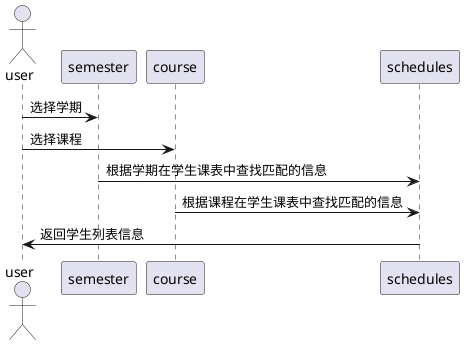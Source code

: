 @startuml
actor user


user -> semester :选择学期
user -> course :选择课程
semester -> schedules:根据学期在学生课表中查找匹配的信息
course -> schedules:根据课程在学生课表中查找匹配的信息
schedules -> user:返回学生列表信息


@enduml